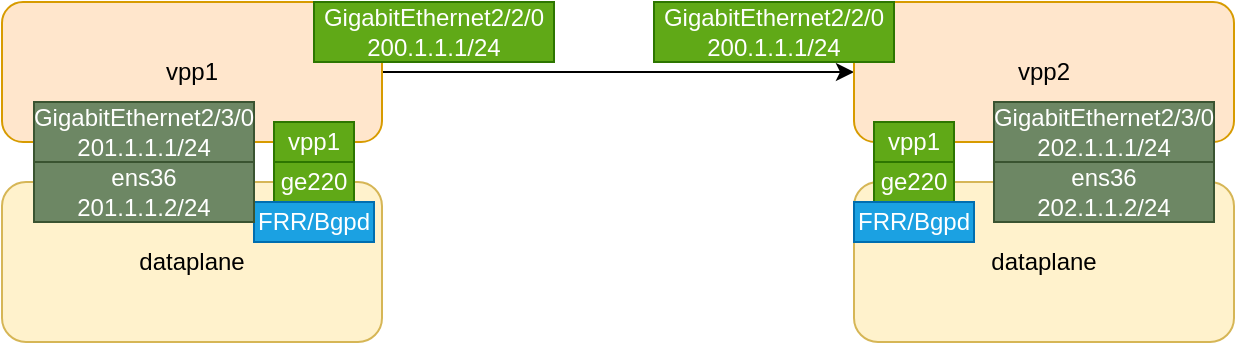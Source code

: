 <mxfile version="14.9.5" type="github">
  <diagram id="4v70rwqcQMMfPSD8vF8O" name="Page-1">
    <mxGraphModel dx="946" dy="482" grid="1" gridSize="10" guides="1" tooltips="1" connect="1" arrows="1" fold="1" page="1" pageScale="1" pageWidth="827" pageHeight="1169" math="0" shadow="0">
      <root>
        <mxCell id="0" />
        <mxCell id="1" parent="0" />
        <mxCell id="QesK6Ib3Dk1rKJGFA65l-1" value="dataplane" style="rounded=1;whiteSpace=wrap;html=1;fillColor=#fff2cc;strokeColor=#d6b656;" vertex="1" parent="1">
          <mxGeometry x="104" y="280" width="190" height="80" as="geometry" />
        </mxCell>
        <mxCell id="QesK6Ib3Dk1rKJGFA65l-6" value="" style="edgeStyle=orthogonalEdgeStyle;rounded=0;orthogonalLoop=1;jettySize=auto;html=1;" edge="1" parent="1" source="QesK6Ib3Dk1rKJGFA65l-2" target="QesK6Ib3Dk1rKJGFA65l-5">
          <mxGeometry relative="1" as="geometry" />
        </mxCell>
        <mxCell id="QesK6Ib3Dk1rKJGFA65l-2" value="vpp1" style="rounded=1;whiteSpace=wrap;html=1;fillColor=#ffe6cc;strokeColor=#d79b00;" vertex="1" parent="1">
          <mxGeometry x="104" y="190" width="190" height="70" as="geometry" />
        </mxCell>
        <mxCell id="QesK6Ib3Dk1rKJGFA65l-3" value="ge220" style="text;html=1;fillColor=#60a917;align=center;verticalAlign=middle;whiteSpace=wrap;rounded=0;strokeColor=#2D7600;fontColor=#ffffff;" vertex="1" parent="1">
          <mxGeometry x="240" y="270" width="40" height="20" as="geometry" />
        </mxCell>
        <mxCell id="QesK6Ib3Dk1rKJGFA65l-4" value="vpp1" style="text;html=1;fillColor=#60a917;align=center;verticalAlign=middle;whiteSpace=wrap;rounded=0;strokeColor=#2D7600;fontColor=#ffffff;" vertex="1" parent="1">
          <mxGeometry x="240" y="250" width="40" height="20" as="geometry" />
        </mxCell>
        <mxCell id="QesK6Ib3Dk1rKJGFA65l-5" value="vpp2" style="rounded=1;whiteSpace=wrap;html=1;fillColor=#ffe6cc;strokeColor=#d79b00;" vertex="1" parent="1">
          <mxGeometry x="530" y="190" width="190" height="70" as="geometry" />
        </mxCell>
        <mxCell id="QesK6Ib3Dk1rKJGFA65l-7" value="dataplane" style="rounded=1;whiteSpace=wrap;html=1;fillColor=#fff2cc;strokeColor=#d6b656;" vertex="1" parent="1">
          <mxGeometry x="530" y="280" width="190" height="80" as="geometry" />
        </mxCell>
        <mxCell id="QesK6Ib3Dk1rKJGFA65l-9" value="GigabitEthernet2/2/0&lt;br&gt;200.1.1.1/24" style="text;html=1;strokeColor=#2D7600;fillColor=#60a917;align=center;verticalAlign=middle;whiteSpace=wrap;rounded=0;fontColor=#ffffff;" vertex="1" parent="1">
          <mxGeometry x="260" y="190" width="120" height="30" as="geometry" />
        </mxCell>
        <mxCell id="QesK6Ib3Dk1rKJGFA65l-10" value="GigabitEthernet2/2/0&lt;br&gt;200.1.1.1/24" style="text;html=1;strokeColor=#2D7600;fillColor=#60a917;align=center;verticalAlign=middle;whiteSpace=wrap;rounded=0;fontColor=#ffffff;" vertex="1" parent="1">
          <mxGeometry x="430" y="190" width="120" height="30" as="geometry" />
        </mxCell>
        <mxCell id="QesK6Ib3Dk1rKJGFA65l-11" value="vpp1" style="text;html=1;fillColor=#60a917;align=center;verticalAlign=middle;whiteSpace=wrap;rounded=0;strokeColor=#2D7600;fontColor=#ffffff;" vertex="1" parent="1">
          <mxGeometry x="540" y="250" width="40" height="20" as="geometry" />
        </mxCell>
        <mxCell id="QesK6Ib3Dk1rKJGFA65l-12" value="ge220" style="text;html=1;fillColor=#60a917;align=center;verticalAlign=middle;whiteSpace=wrap;rounded=0;strokeColor=#2D7600;fontColor=#ffffff;" vertex="1" parent="1">
          <mxGeometry x="540" y="270" width="40" height="20" as="geometry" />
        </mxCell>
        <mxCell id="QesK6Ib3Dk1rKJGFA65l-13" value="FRR/Bgpd" style="text;html=1;strokeColor=#006EAF;fillColor=#1ba1e2;align=center;verticalAlign=middle;whiteSpace=wrap;rounded=0;fontColor=#ffffff;" vertex="1" parent="1">
          <mxGeometry x="230" y="290" width="60" height="20" as="geometry" />
        </mxCell>
        <mxCell id="QesK6Ib3Dk1rKJGFA65l-14" value="FRR/Bgpd" style="text;html=1;strokeColor=#006EAF;fillColor=#1ba1e2;align=center;verticalAlign=middle;whiteSpace=wrap;rounded=0;fontColor=#ffffff;" vertex="1" parent="1">
          <mxGeometry x="530" y="290" width="60" height="20" as="geometry" />
        </mxCell>
        <mxCell id="QesK6Ib3Dk1rKJGFA65l-15" value="ens36&lt;br&gt;201.1.1.2/24" style="text;html=1;strokeColor=#3A5431;fillColor=#6d8764;align=center;verticalAlign=middle;whiteSpace=wrap;rounded=0;fontColor=#ffffff;" vertex="1" parent="1">
          <mxGeometry x="120" y="270" width="110" height="30" as="geometry" />
        </mxCell>
        <mxCell id="QesK6Ib3Dk1rKJGFA65l-16" value="GigabitEthernet2/3/0&lt;br&gt;201.1.1.1/24" style="text;html=1;strokeColor=#3A5431;fillColor=#6d8764;align=center;verticalAlign=middle;whiteSpace=wrap;rounded=0;fontColor=#ffffff;" vertex="1" parent="1">
          <mxGeometry x="120" y="240" width="110" height="30" as="geometry" />
        </mxCell>
        <mxCell id="QesK6Ib3Dk1rKJGFA65l-17" value="ens36&lt;br&gt;202.1.1.2/24" style="text;html=1;strokeColor=#3A5431;fillColor=#6d8764;align=center;verticalAlign=middle;whiteSpace=wrap;rounded=0;fontColor=#ffffff;" vertex="1" parent="1">
          <mxGeometry x="600" y="270" width="110" height="30" as="geometry" />
        </mxCell>
        <mxCell id="QesK6Ib3Dk1rKJGFA65l-18" value="GigabitEthernet2/3/0&lt;br&gt;202.1.1.1/24" style="text;html=1;strokeColor=#3A5431;fillColor=#6d8764;align=center;verticalAlign=middle;whiteSpace=wrap;rounded=0;fontColor=#ffffff;" vertex="1" parent="1">
          <mxGeometry x="600" y="240" width="110" height="30" as="geometry" />
        </mxCell>
      </root>
    </mxGraphModel>
  </diagram>
</mxfile>
